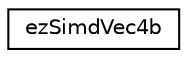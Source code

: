 digraph "Graphical Class Hierarchy"
{
 // LATEX_PDF_SIZE
  edge [fontname="Helvetica",fontsize="10",labelfontname="Helvetica",labelfontsize="10"];
  node [fontname="Helvetica",fontsize="10",shape=record];
  rankdir="LR";
  Node0 [label="ezSimdVec4b",height=0.2,width=0.4,color="black", fillcolor="white", style="filled",URL="$de/daa/classez_simd_vec4b.htm",tooltip=" "];
}
